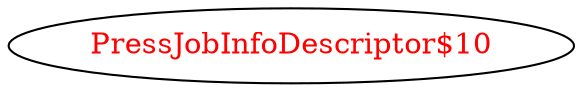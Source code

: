 digraph dependencyGraph {
 concentrate=true;
 ranksep="2.0";
 rankdir="LR"; 
 splines="ortho";
"PressJobInfoDescriptor$10" [fontcolor="red"];
}
